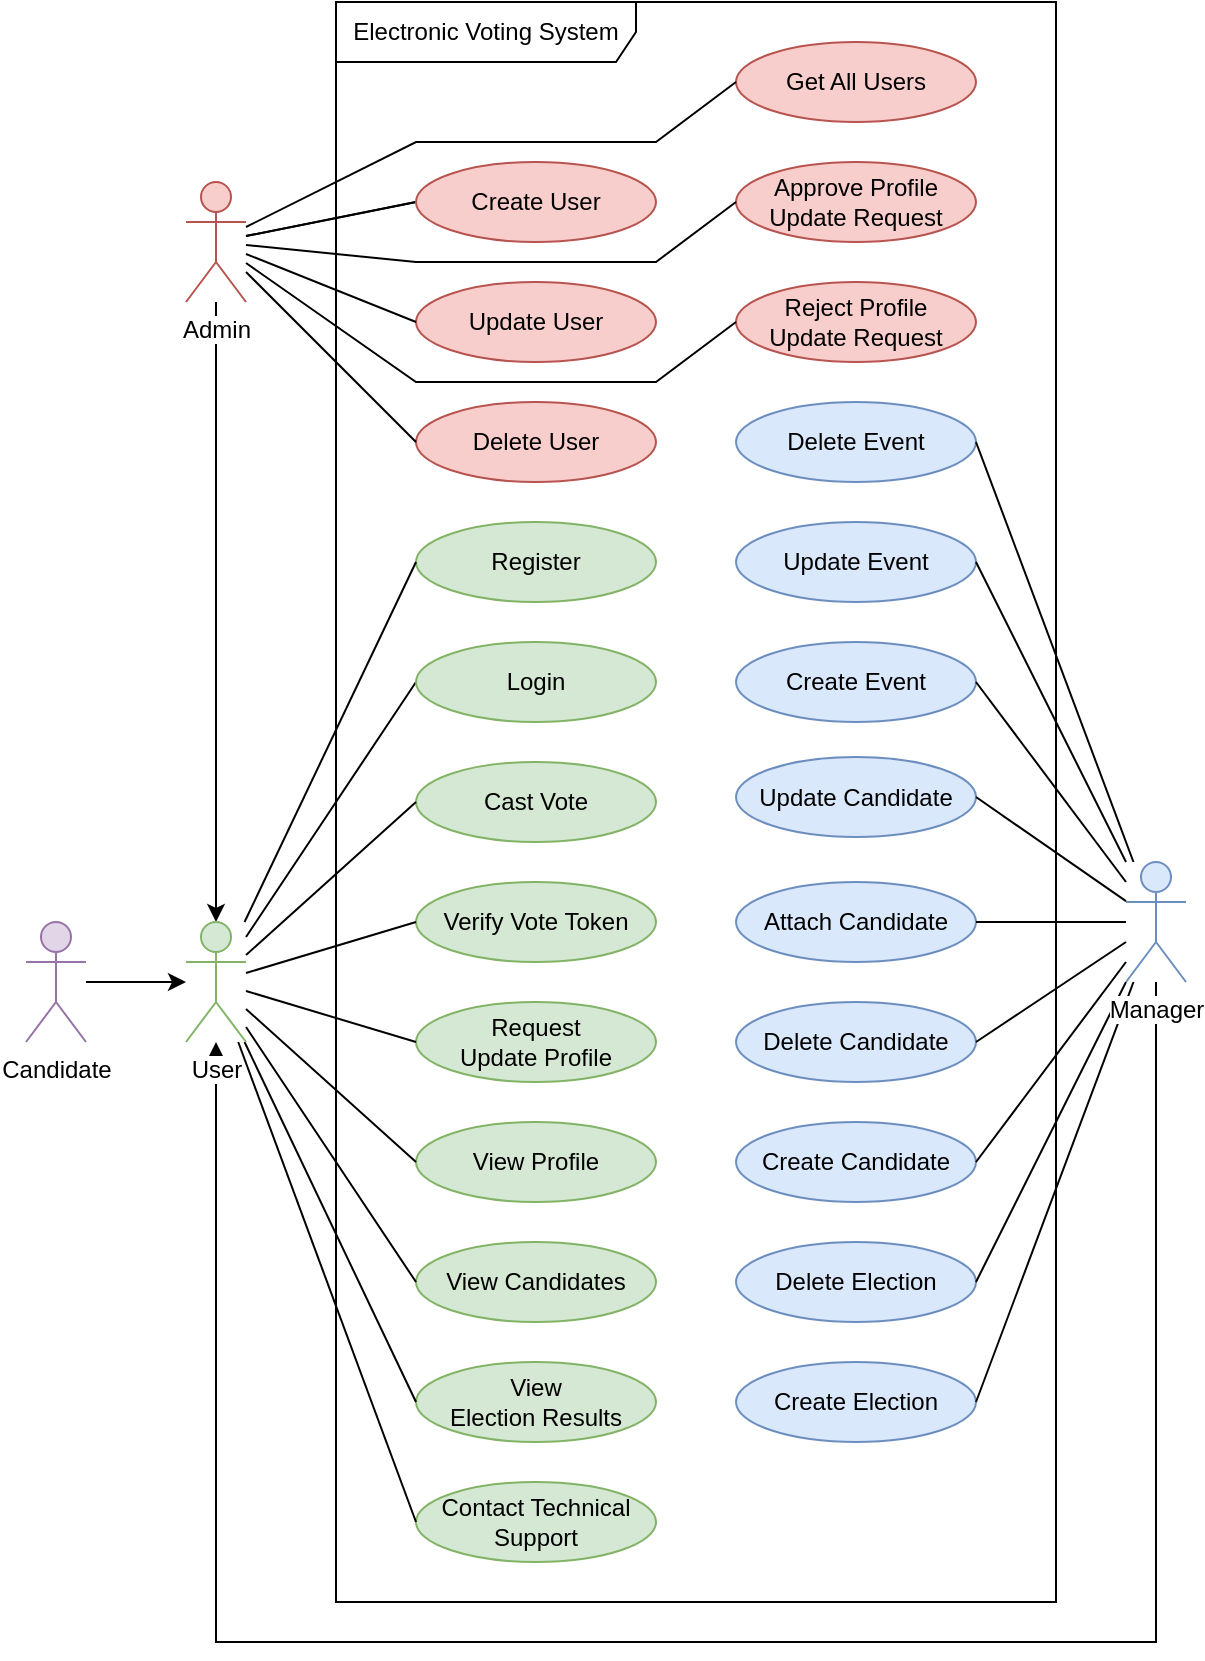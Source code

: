 <mxfile version="26.0.11">
  <diagram name="Page-1" id="ITIGpj3vmvkxRbBgrTWw">
    <mxGraphModel dx="2734" dy="1454" grid="1" gridSize="10" guides="1" tooltips="1" connect="1" arrows="1" fold="1" page="1" pageScale="1" pageWidth="850" pageHeight="1100" math="0" shadow="0">
      <root>
        <mxCell id="0" />
        <mxCell id="1" parent="0" />
        <mxCell id="QER2eHFG-RCssu3-BmZM-22" style="rounded=0;orthogonalLoop=1;jettySize=auto;html=1;entryX=0;entryY=0.5;entryDx=0;entryDy=0;endArrow=none;startFill=0;jumpStyle=none;" parent="1" source="QER2eHFG-RCssu3-BmZM-1" target="QER2eHFG-RCssu3-BmZM-17" edge="1">
          <mxGeometry relative="1" as="geometry" />
        </mxCell>
        <mxCell id="QER2eHFG-RCssu3-BmZM-69" style="edgeStyle=orthogonalEdgeStyle;rounded=0;orthogonalLoop=1;jettySize=auto;html=1;" parent="1" source="QER2eHFG-RCssu3-BmZM-2" target="QER2eHFG-RCssu3-BmZM-1" edge="1">
          <mxGeometry relative="1" as="geometry" />
        </mxCell>
        <mxCell id="QER2eHFG-RCssu3-BmZM-111" style="edgeStyle=orthogonalEdgeStyle;rounded=0;orthogonalLoop=1;jettySize=auto;html=1;" parent="1" source="QER2eHFG-RCssu3-BmZM-7" target="QER2eHFG-RCssu3-BmZM-1" edge="1">
          <mxGeometry relative="1" as="geometry">
            <Array as="points">
              <mxPoint x="700" y="960" />
              <mxPoint x="230" y="960" />
            </Array>
          </mxGeometry>
        </mxCell>
        <mxCell id="QER2eHFG-RCssu3-BmZM-14" value="Electronic Voting System" style="shape=umlFrame;whiteSpace=wrap;html=1;pointerEvents=0;width=150;height=30;" parent="1" vertex="1">
          <mxGeometry x="290" y="140" width="360" height="800" as="geometry" />
        </mxCell>
        <mxCell id="QER2eHFG-RCssu3-BmZM-17" value="Login" style="ellipse;html=1;whiteSpace=wrap;fillColor=#d5e8d4;strokeColor=#82b366;gradientColor=none;" parent="1" vertex="1">
          <mxGeometry x="330" y="460" width="120" height="40" as="geometry" />
        </mxCell>
        <mxCell id="QER2eHFG-RCssu3-BmZM-23" value="Register" style="ellipse;html=1;whiteSpace=wrap;fillColor=#d5e8d4;strokeColor=#82b366;gradientColor=none;" parent="1" vertex="1">
          <mxGeometry x="330" y="400" width="120" height="40" as="geometry" />
        </mxCell>
        <mxCell id="QER2eHFG-RCssu3-BmZM-26" value="Cast Vote" style="ellipse;html=1;whiteSpace=wrap;fillColor=#d5e8d4;strokeColor=#82b366;gradientColor=none;" parent="1" vertex="1">
          <mxGeometry x="330" y="520" width="120" height="40" as="geometry" />
        </mxCell>
        <mxCell id="QER2eHFG-RCssu3-BmZM-27" value="View Profile" style="ellipse;html=1;whiteSpace=wrap;fillColor=#d5e8d4;strokeColor=#82b366;gradientColor=none;" parent="1" vertex="1">
          <mxGeometry x="330" y="700" width="120" height="40" as="geometry" />
        </mxCell>
        <mxCell id="QER2eHFG-RCssu3-BmZM-28" value="View Candidates" style="ellipse;html=1;whiteSpace=wrap;fillColor=#d5e8d4;strokeColor=#82b366;gradientColor=none;" parent="1" vertex="1">
          <mxGeometry x="330" y="760" width="120" height="40" as="geometry" />
        </mxCell>
        <mxCell id="QER2eHFG-RCssu3-BmZM-29" value="View &lt;br&gt;Election Results" style="ellipse;html=1;whiteSpace=wrap;fillColor=#d5e8d4;strokeColor=#82b366;gradientColor=none;" parent="1" vertex="1">
          <mxGeometry x="330" y="820" width="120" height="40" as="geometry" />
        </mxCell>
        <mxCell id="QER2eHFG-RCssu3-BmZM-30" value="Contact Technical Support" style="ellipse;html=1;whiteSpace=wrap;fillColor=#d5e8d4;strokeColor=#82b366;gradientColor=none;" parent="1" vertex="1">
          <mxGeometry x="330" y="880" width="120" height="40" as="geometry" />
        </mxCell>
        <mxCell id="QER2eHFG-RCssu3-BmZM-33" style="rounded=0;orthogonalLoop=1;jettySize=auto;html=1;entryX=0;entryY=0.5;entryDx=0;entryDy=0;endArrow=none;startFill=0;jumpStyle=none;" parent="1" source="QER2eHFG-RCssu3-BmZM-1" target="QER2eHFG-RCssu3-BmZM-23" edge="1">
          <mxGeometry relative="1" as="geometry">
            <mxPoint x="250" y="460" as="sourcePoint" />
            <mxPoint x="340" y="370" as="targetPoint" />
          </mxGeometry>
        </mxCell>
        <mxCell id="QER2eHFG-RCssu3-BmZM-35" style="rounded=0;orthogonalLoop=1;jettySize=auto;html=1;entryX=0;entryY=0.5;entryDx=0;entryDy=0;endArrow=none;startFill=0;jumpStyle=none;" parent="1" source="QER2eHFG-RCssu3-BmZM-1" target="QER2eHFG-RCssu3-BmZM-26" edge="1">
          <mxGeometry relative="1" as="geometry">
            <mxPoint x="260" y="471" as="sourcePoint" />
            <mxPoint x="340" y="370" as="targetPoint" />
          </mxGeometry>
        </mxCell>
        <mxCell id="QER2eHFG-RCssu3-BmZM-36" style="rounded=0;orthogonalLoop=1;jettySize=auto;html=1;entryX=0;entryY=0.5;entryDx=0;entryDy=0;endArrow=none;startFill=0;jumpStyle=none;" parent="1" source="QER2eHFG-RCssu3-BmZM-1" target="QER2eHFG-RCssu3-BmZM-27" edge="1">
          <mxGeometry relative="1" as="geometry">
            <mxPoint x="260" y="484" as="sourcePoint" />
            <mxPoint x="340" y="450" as="targetPoint" />
          </mxGeometry>
        </mxCell>
        <mxCell id="QER2eHFG-RCssu3-BmZM-37" style="rounded=0;orthogonalLoop=1;jettySize=auto;html=1;entryX=0;entryY=0.5;entryDx=0;entryDy=0;endArrow=none;startFill=0;jumpStyle=none;" parent="1" source="QER2eHFG-RCssu3-BmZM-1" target="QER2eHFG-RCssu3-BmZM-28" edge="1">
          <mxGeometry relative="1" as="geometry">
            <mxPoint x="260" y="496" as="sourcePoint" />
            <mxPoint x="340" y="530" as="targetPoint" />
          </mxGeometry>
        </mxCell>
        <mxCell id="QER2eHFG-RCssu3-BmZM-38" style="rounded=0;orthogonalLoop=1;jettySize=auto;html=1;entryX=0;entryY=0.5;entryDx=0;entryDy=0;endArrow=none;startFill=0;jumpStyle=none;" parent="1" source="QER2eHFG-RCssu3-BmZM-1" target="QER2eHFG-RCssu3-BmZM-29" edge="1">
          <mxGeometry relative="1" as="geometry">
            <mxPoint x="260" y="509" as="sourcePoint" />
            <mxPoint x="340" y="610" as="targetPoint" />
          </mxGeometry>
        </mxCell>
        <mxCell id="QER2eHFG-RCssu3-BmZM-39" style="rounded=0;orthogonalLoop=1;jettySize=auto;html=1;entryX=0;entryY=0.5;entryDx=0;entryDy=0;endArrow=none;startFill=0;jumpStyle=none;" parent="1" source="QER2eHFG-RCssu3-BmZM-1" target="QER2eHFG-RCssu3-BmZM-30" edge="1">
          <mxGeometry relative="1" as="geometry">
            <mxPoint x="260" y="509" as="sourcePoint" />
            <mxPoint x="340" y="610" as="targetPoint" />
          </mxGeometry>
        </mxCell>
        <mxCell id="QER2eHFG-RCssu3-BmZM-42" style="edgeStyle=orthogonalEdgeStyle;rounded=0;orthogonalLoop=1;jettySize=auto;html=1;" parent="1" source="QER2eHFG-RCssu3-BmZM-40" target="QER2eHFG-RCssu3-BmZM-1" edge="1">
          <mxGeometry relative="1" as="geometry" />
        </mxCell>
        <mxCell id="QER2eHFG-RCssu3-BmZM-43" value="Create Election" style="ellipse;html=1;whiteSpace=wrap;fillColor=#dae8fc;strokeColor=#6c8ebf;" parent="1" vertex="1">
          <mxGeometry x="490" y="820" width="120" height="40" as="geometry" />
        </mxCell>
        <mxCell id="QER2eHFG-RCssu3-BmZM-44" value="Delete Election" style="ellipse;html=1;whiteSpace=wrap;fillColor=#dae8fc;strokeColor=#6c8ebf;" parent="1" vertex="1">
          <mxGeometry x="490" y="760" width="120" height="40" as="geometry" />
        </mxCell>
        <mxCell id="QER2eHFG-RCssu3-BmZM-45" value="Create Candidate" style="ellipse;html=1;whiteSpace=wrap;fillColor=#dae8fc;strokeColor=#6c8ebf;" parent="1" vertex="1">
          <mxGeometry x="490" y="700" width="120" height="40" as="geometry" />
        </mxCell>
        <mxCell id="QER2eHFG-RCssu3-BmZM-47" value="Request&lt;br&gt;Update Profile" style="ellipse;html=1;whiteSpace=wrap;fillColor=#d5e8d4;strokeColor=#82b366;gradientColor=none;" parent="1" vertex="1">
          <mxGeometry x="330" y="640" width="120" height="40" as="geometry" />
        </mxCell>
        <mxCell id="QER2eHFG-RCssu3-BmZM-48" style="rounded=0;orthogonalLoop=1;jettySize=auto;html=1;entryX=0;entryY=0.5;entryDx=0;entryDy=0;endArrow=none;startFill=0;jumpStyle=none;" parent="1" source="QER2eHFG-RCssu3-BmZM-1" target="QER2eHFG-RCssu3-BmZM-47" edge="1">
          <mxGeometry relative="1" as="geometry">
            <mxPoint x="260" y="484" as="sourcePoint" />
            <mxPoint x="340" y="450" as="targetPoint" />
          </mxGeometry>
        </mxCell>
        <mxCell id="QER2eHFG-RCssu3-BmZM-49" value="Delete Candidate" style="ellipse;html=1;whiteSpace=wrap;fillColor=#dae8fc;strokeColor=#6c8ebf;" parent="1" vertex="1">
          <mxGeometry x="490" y="640" width="120" height="40" as="geometry" />
        </mxCell>
        <mxCell id="QER2eHFG-RCssu3-BmZM-50" value="Attach Candidate" style="ellipse;html=1;whiteSpace=wrap;fillColor=#dae8fc;strokeColor=#6c8ebf;" parent="1" vertex="1">
          <mxGeometry x="490" y="580" width="120" height="40" as="geometry" />
        </mxCell>
        <mxCell id="QER2eHFG-RCssu3-BmZM-51" value="Create Event" style="ellipse;html=1;whiteSpace=wrap;fillColor=#dae8fc;strokeColor=#6c8ebf;" parent="1" vertex="1">
          <mxGeometry x="490" y="460" width="120" height="40" as="geometry" />
        </mxCell>
        <mxCell id="QER2eHFG-RCssu3-BmZM-52" value="Update Event" style="ellipse;html=1;whiteSpace=wrap;fillColor=#dae8fc;strokeColor=#6c8ebf;" parent="1" vertex="1">
          <mxGeometry x="490" y="400" width="120" height="40" as="geometry" />
        </mxCell>
        <mxCell id="QER2eHFG-RCssu3-BmZM-53" value="Delete Event" style="ellipse;html=1;whiteSpace=wrap;fillColor=#dae8fc;strokeColor=#6c8ebf;" parent="1" vertex="1">
          <mxGeometry x="490" y="340" width="120" height="40" as="geometry" />
        </mxCell>
        <mxCell id="QER2eHFG-RCssu3-BmZM-54" style="rounded=0;orthogonalLoop=1;jettySize=auto;html=1;endArrow=none;startFill=0;jumpStyle=none;entryX=1;entryY=0.5;entryDx=0;entryDy=0;" parent="1" source="QER2eHFG-RCssu3-BmZM-7" target="QER2eHFG-RCssu3-BmZM-44" edge="1">
          <mxGeometry relative="1" as="geometry">
            <mxPoint x="255" y="520" as="sourcePoint" />
            <mxPoint x="340" y="770" as="targetPoint" />
          </mxGeometry>
        </mxCell>
        <mxCell id="QER2eHFG-RCssu3-BmZM-55" style="rounded=0;orthogonalLoop=1;jettySize=auto;html=1;endArrow=none;startFill=0;jumpStyle=none;entryX=1;entryY=0.5;entryDx=0;entryDy=0;" parent="1" source="QER2eHFG-RCssu3-BmZM-7" target="QER2eHFG-RCssu3-BmZM-45" edge="1">
          <mxGeometry relative="1" as="geometry">
            <mxPoint x="820" y="669" as="sourcePoint" />
            <mxPoint x="740" y="770" as="targetPoint" />
          </mxGeometry>
        </mxCell>
        <mxCell id="QER2eHFG-RCssu3-BmZM-56" style="rounded=0;orthogonalLoop=1;jettySize=auto;html=1;endArrow=none;startFill=0;jumpStyle=none;entryX=1;entryY=0.5;entryDx=0;entryDy=0;" parent="1" source="QER2eHFG-RCssu3-BmZM-7" target="QER2eHFG-RCssu3-BmZM-49" edge="1">
          <mxGeometry relative="1" as="geometry">
            <mxPoint x="820" y="656" as="sourcePoint" />
            <mxPoint x="740" y="690" as="targetPoint" />
          </mxGeometry>
        </mxCell>
        <mxCell id="QER2eHFG-RCssu3-BmZM-57" style="rounded=0;orthogonalLoop=1;jettySize=auto;html=1;endArrow=none;startFill=0;jumpStyle=none;entryX=1;entryY=0.5;entryDx=0;entryDy=0;" parent="1" source="QER2eHFG-RCssu3-BmZM-7" target="QER2eHFG-RCssu3-BmZM-43" edge="1">
          <mxGeometry relative="1" as="geometry">
            <mxPoint x="820" y="644" as="sourcePoint" />
            <mxPoint x="740" y="610" as="targetPoint" />
          </mxGeometry>
        </mxCell>
        <mxCell id="QER2eHFG-RCssu3-BmZM-58" style="rounded=0;orthogonalLoop=1;jettySize=auto;html=1;endArrow=none;startFill=0;jumpStyle=none;entryX=1;entryY=0.5;entryDx=0;entryDy=0;" parent="1" source="QER2eHFG-RCssu3-BmZM-7" target="QER2eHFG-RCssu3-BmZM-50" edge="1">
          <mxGeometry relative="1" as="geometry">
            <mxPoint x="821" y="680" as="sourcePoint" />
            <mxPoint x="740" y="850" as="targetPoint" />
          </mxGeometry>
        </mxCell>
        <mxCell id="QER2eHFG-RCssu3-BmZM-59" style="rounded=0;orthogonalLoop=1;jettySize=auto;html=1;endArrow=none;startFill=0;jumpStyle=none;entryX=1;entryY=0.5;entryDx=0;entryDy=0;" parent="1" source="QER2eHFG-RCssu3-BmZM-7" target="QER2eHFG-RCssu3-BmZM-51" edge="1">
          <mxGeometry relative="1" as="geometry">
            <mxPoint x="820" y="631" as="sourcePoint" />
            <mxPoint x="740" y="530" as="targetPoint" />
          </mxGeometry>
        </mxCell>
        <mxCell id="QER2eHFG-RCssu3-BmZM-60" style="rounded=0;orthogonalLoop=1;jettySize=auto;html=1;endArrow=none;startFill=0;jumpStyle=none;entryX=1;entryY=0.5;entryDx=0;entryDy=0;" parent="1" source="QER2eHFG-RCssu3-BmZM-7" target="QER2eHFG-RCssu3-BmZM-52" edge="1">
          <mxGeometry relative="1" as="geometry">
            <mxPoint x="821" y="620" as="sourcePoint" />
            <mxPoint x="740" y="450" as="targetPoint" />
          </mxGeometry>
        </mxCell>
        <mxCell id="QER2eHFG-RCssu3-BmZM-61" style="rounded=0;orthogonalLoop=1;jettySize=auto;html=1;endArrow=none;startFill=0;jumpStyle=none;entryX=1;entryY=0.5;entryDx=0;entryDy=0;" parent="1" source="QER2eHFG-RCssu3-BmZM-7" target="QER2eHFG-RCssu3-BmZM-53" edge="1">
          <mxGeometry relative="1" as="geometry">
            <mxPoint x="825" y="620" as="sourcePoint" />
            <mxPoint x="740" y="370" as="targetPoint" />
          </mxGeometry>
        </mxCell>
        <mxCell id="QER2eHFG-RCssu3-BmZM-63" value="Delete User" style="ellipse;html=1;whiteSpace=wrap;fillColor=#f8cecc;strokeColor=#b85450;" parent="1" vertex="1">
          <mxGeometry x="330" y="340" width="120" height="40" as="geometry" />
        </mxCell>
        <mxCell id="QER2eHFG-RCssu3-BmZM-64" value="Update Candidate" style="ellipse;html=1;whiteSpace=wrap;fillColor=#dae8fc;strokeColor=#6c8ebf;" parent="1" vertex="1">
          <mxGeometry x="490" y="517.5" width="120" height="40" as="geometry" />
        </mxCell>
        <mxCell id="QER2eHFG-RCssu3-BmZM-65" style="rounded=0;orthogonalLoop=1;jettySize=auto;html=1;endArrow=none;startFill=0;jumpStyle=none;entryX=1;entryY=0.5;entryDx=0;entryDy=0;" parent="1" source="QER2eHFG-RCssu3-BmZM-7" target="QER2eHFG-RCssu3-BmZM-64" edge="1">
          <mxGeometry relative="1" as="geometry">
            <mxPoint x="810" y="562.5" as="sourcePoint" />
            <mxPoint x="740" y="787.5" as="targetPoint" />
          </mxGeometry>
        </mxCell>
        <mxCell id="QER2eHFG-RCssu3-BmZM-66" value="Update User" style="ellipse;html=1;whiteSpace=wrap;fillColor=#f8cecc;strokeColor=#b85450;" parent="1" vertex="1">
          <mxGeometry x="330" y="280" width="120" height="40" as="geometry" />
        </mxCell>
        <mxCell id="QER2eHFG-RCssu3-BmZM-67" value="Get All Users" style="ellipse;html=1;whiteSpace=wrap;fillColor=#f8cecc;strokeColor=#b85450;" parent="1" vertex="1">
          <mxGeometry x="490" y="160" width="120" height="40" as="geometry" />
        </mxCell>
        <mxCell id="QER2eHFG-RCssu3-BmZM-71" style="rounded=0;orthogonalLoop=1;jettySize=auto;html=1;entryX=0;entryY=0.5;entryDx=0;entryDy=0;endArrow=none;startFill=0;jumpStyle=none;" parent="1" source="QER2eHFG-RCssu3-BmZM-2" target="QER2eHFG-RCssu3-BmZM-63" edge="1">
          <mxGeometry relative="1" as="geometry">
            <mxPoint x="260" y="294" as="sourcePoint" />
            <mxPoint x="340" y="370" as="targetPoint" />
          </mxGeometry>
        </mxCell>
        <mxCell id="QER2eHFG-RCssu3-BmZM-72" style="rounded=0;orthogonalLoop=1;jettySize=auto;html=1;entryX=0;entryY=0.5;entryDx=0;entryDy=0;endArrow=none;startFill=0;jumpStyle=none;" parent="1" source="QER2eHFG-RCssu3-BmZM-2" target="QER2eHFG-RCssu3-BmZM-66" edge="1">
          <mxGeometry relative="1" as="geometry">
            <mxPoint x="260" y="285" as="sourcePoint" />
            <mxPoint x="340" y="310" as="targetPoint" />
          </mxGeometry>
        </mxCell>
        <mxCell id="QER2eHFG-RCssu3-BmZM-73" style="rounded=0;orthogonalLoop=1;jettySize=auto;html=1;entryX=0;entryY=0.5;entryDx=0;entryDy=0;endArrow=none;startFill=0;jumpStyle=none;" parent="1" source="QER2eHFG-RCssu3-BmZM-2" target="QER2eHFG-RCssu3-BmZM-68" edge="1">
          <mxGeometry relative="1" as="geometry">
            <mxPoint x="260" y="275" as="sourcePoint" />
            <mxPoint x="340" y="250" as="targetPoint" />
          </mxGeometry>
        </mxCell>
        <mxCell id="QER2eHFG-RCssu3-BmZM-100" value="Approve Profile Update Request" style="ellipse;html=1;whiteSpace=wrap;fillColor=#f8cecc;strokeColor=#b85450;" parent="1" vertex="1">
          <mxGeometry x="490" y="220" width="120" height="40" as="geometry" />
        </mxCell>
        <mxCell id="QER2eHFG-RCssu3-BmZM-101" value="Reject Profile&lt;br&gt;Update Request" style="ellipse;html=1;whiteSpace=wrap;fillColor=#f8cecc;strokeColor=#b85450;" parent="1" vertex="1">
          <mxGeometry x="490" y="280" width="120" height="40" as="geometry" />
        </mxCell>
        <mxCell id="QER2eHFG-RCssu3-BmZM-102" value="" style="rounded=0;orthogonalLoop=1;jettySize=auto;html=1;entryX=0;entryY=0.5;entryDx=0;entryDy=0;endArrow=none;startFill=0;jumpStyle=none;" parent="1" source="QER2eHFG-RCssu3-BmZM-2" target="QER2eHFG-RCssu3-BmZM-68" edge="1">
          <mxGeometry relative="1" as="geometry">
            <mxPoint x="250" y="267" as="sourcePoint" />
            <mxPoint x="690" y="180" as="targetPoint" />
          </mxGeometry>
        </mxCell>
        <mxCell id="QER2eHFG-RCssu3-BmZM-68" value="Create User" style="ellipse;html=1;whiteSpace=wrap;fillColor=#f8cecc;strokeColor=#b85450;" parent="1" vertex="1">
          <mxGeometry x="330" y="220" width="120" height="40" as="geometry" />
        </mxCell>
        <mxCell id="QER2eHFG-RCssu3-BmZM-104" value="" style="rounded=0;orthogonalLoop=1;jettySize=auto;html=1;endArrow=none;startFill=0;jumpStyle=none;entryX=0;entryY=0.5;entryDx=0;entryDy=0;" parent="1" source="QER2eHFG-RCssu3-BmZM-2" target="QER2eHFG-RCssu3-BmZM-100" edge="1">
          <mxGeometry relative="1" as="geometry">
            <mxPoint x="260" y="272" as="sourcePoint" />
            <mxPoint x="500" y="190" as="targetPoint" />
            <Array as="points">
              <mxPoint x="330" y="270" />
              <mxPoint x="450" y="270" />
            </Array>
          </mxGeometry>
        </mxCell>
        <mxCell id="QER2eHFG-RCssu3-BmZM-105" value="" style="rounded=0;orthogonalLoop=1;jettySize=auto;html=1;endArrow=none;startFill=0;jumpStyle=none;entryX=0;entryY=0.5;entryDx=0;entryDy=0;" parent="1" source="QER2eHFG-RCssu3-BmZM-2" target="QER2eHFG-RCssu3-BmZM-101" edge="1">
          <mxGeometry relative="1" as="geometry">
            <mxPoint x="260" y="280" as="sourcePoint" />
            <mxPoint x="500" y="250" as="targetPoint" />
            <Array as="points">
              <mxPoint x="330" y="330" />
              <mxPoint x="450" y="330" />
            </Array>
          </mxGeometry>
        </mxCell>
        <mxCell id="QER2eHFG-RCssu3-BmZM-108" value="" style="rounded=0;orthogonalLoop=1;jettySize=auto;html=1;entryX=0;entryY=0.5;entryDx=0;entryDy=0;endArrow=none;startFill=0;jumpStyle=none;" parent="1" source="QER2eHFG-RCssu3-BmZM-2" target="QER2eHFG-RCssu3-BmZM-67" edge="1">
          <mxGeometry relative="1" as="geometry">
            <mxPoint x="260" y="267" as="sourcePoint" />
            <mxPoint x="340" y="250" as="targetPoint" />
            <Array as="points">
              <mxPoint x="330" y="210" />
              <mxPoint x="450" y="210" />
            </Array>
          </mxGeometry>
        </mxCell>
        <mxCell id="QER2eHFG-RCssu3-BmZM-7" value="&lt;span style=&quot;background-color: light-dark(#ffffff, var(--ge-dark-color, #121212));&quot;&gt;Manager&lt;/span&gt;" style="shape=umlActor;verticalLabelPosition=bottom;verticalAlign=top;html=1;outlineConnect=0;fillColor=#dae8fc;strokeColor=#6c8ebf;" parent="1" vertex="1">
          <mxGeometry x="685" y="570" width="30" height="60" as="geometry" />
        </mxCell>
        <mxCell id="QER2eHFG-RCssu3-BmZM-1" value="&lt;span style=&quot;background-color: light-dark(#ffffff, var(--ge-dark-color, #121212));&quot;&gt;User&lt;/span&gt;" style="shape=umlActor;verticalLabelPosition=bottom;verticalAlign=top;html=1;outlineConnect=0;fillColor=#d5e8d4;strokeColor=#82b366;" parent="1" vertex="1">
          <mxGeometry x="215" y="600" width="30" height="60" as="geometry" />
        </mxCell>
        <mxCell id="QER2eHFG-RCssu3-BmZM-2" value="&lt;span style=&quot;background-color: light-dark(#ffffff, var(--ge-dark-color, #121212));&quot;&gt;Admin&lt;/span&gt;" style="shape=umlActor;verticalLabelPosition=bottom;verticalAlign=top;html=1;outlineConnect=0;fillColor=#f8cecc;strokeColor=#b85450;" parent="1" vertex="1">
          <mxGeometry x="215" y="230" width="30" height="60" as="geometry" />
        </mxCell>
        <mxCell id="QER2eHFG-RCssu3-BmZM-40" value="&lt;span style=&quot;background-color: light-dark(#ffffff, var(--ge-dark-color, #121212));&quot;&gt;Candidate&lt;/span&gt;" style="shape=umlActor;verticalLabelPosition=bottom;verticalAlign=top;html=1;outlineConnect=0;fillColor=#e1d5e7;strokeColor=#9673a6;" parent="1" vertex="1">
          <mxGeometry x="135" y="600" width="30" height="60" as="geometry" />
        </mxCell>
        <mxCell id="h2gf3iLZLqAmpZ-FBFjn-1" value="Verify Vote Token" style="ellipse;html=1;whiteSpace=wrap;fillColor=#d5e8d4;strokeColor=#82b366;gradientColor=none;" vertex="1" parent="1">
          <mxGeometry x="330" y="580" width="120" height="40" as="geometry" />
        </mxCell>
        <mxCell id="h2gf3iLZLqAmpZ-FBFjn-2" style="rounded=0;orthogonalLoop=1;jettySize=auto;html=1;entryX=0;entryY=0.5;entryDx=0;entryDy=0;endArrow=none;startFill=0;jumpStyle=none;" edge="1" parent="1" source="QER2eHFG-RCssu3-BmZM-1" target="h2gf3iLZLqAmpZ-FBFjn-1">
          <mxGeometry relative="1" as="geometry">
            <mxPoint x="255" y="645" as="sourcePoint" />
            <mxPoint x="340" y="670" as="targetPoint" />
          </mxGeometry>
        </mxCell>
      </root>
    </mxGraphModel>
  </diagram>
</mxfile>
